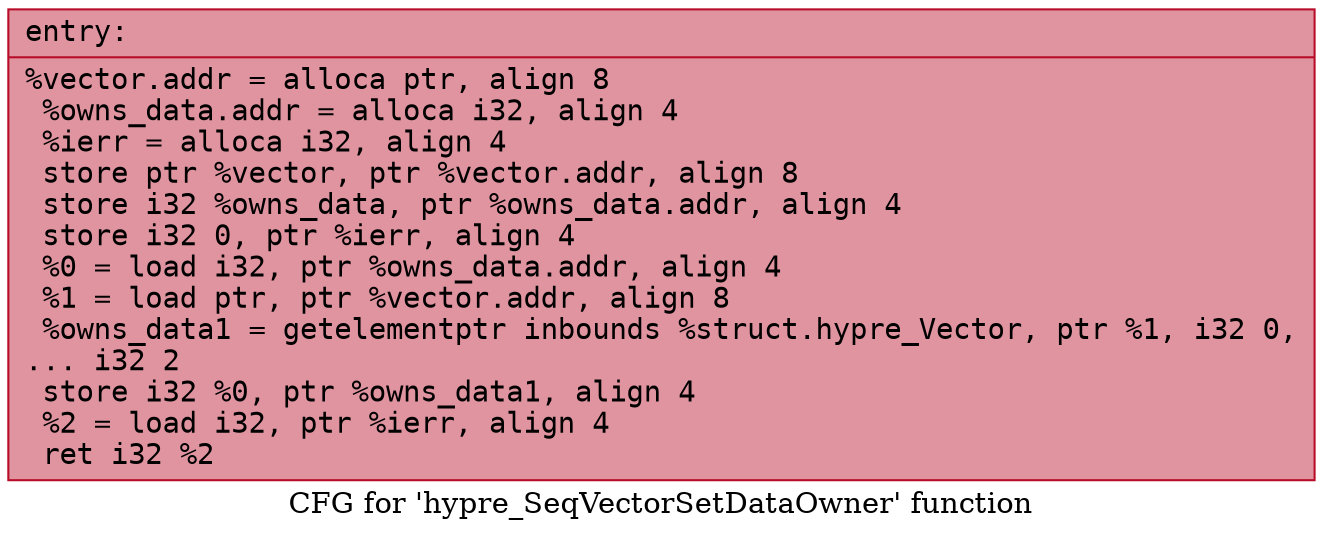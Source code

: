 digraph "CFG for 'hypre_SeqVectorSetDataOwner' function" {
	label="CFG for 'hypre_SeqVectorSetDataOwner' function";

	Node0x559a84170020 [shape=record,color="#b70d28ff", style=filled, fillcolor="#b70d2870" fontname="Courier",label="{entry:\l|  %vector.addr = alloca ptr, align 8\l  %owns_data.addr = alloca i32, align 4\l  %ierr = alloca i32, align 4\l  store ptr %vector, ptr %vector.addr, align 8\l  store i32 %owns_data, ptr %owns_data.addr, align 4\l  store i32 0, ptr %ierr, align 4\l  %0 = load i32, ptr %owns_data.addr, align 4\l  %1 = load ptr, ptr %vector.addr, align 8\l  %owns_data1 = getelementptr inbounds %struct.hypre_Vector, ptr %1, i32 0,\l... i32 2\l  store i32 %0, ptr %owns_data1, align 4\l  %2 = load i32, ptr %ierr, align 4\l  ret i32 %2\l}"];
}

